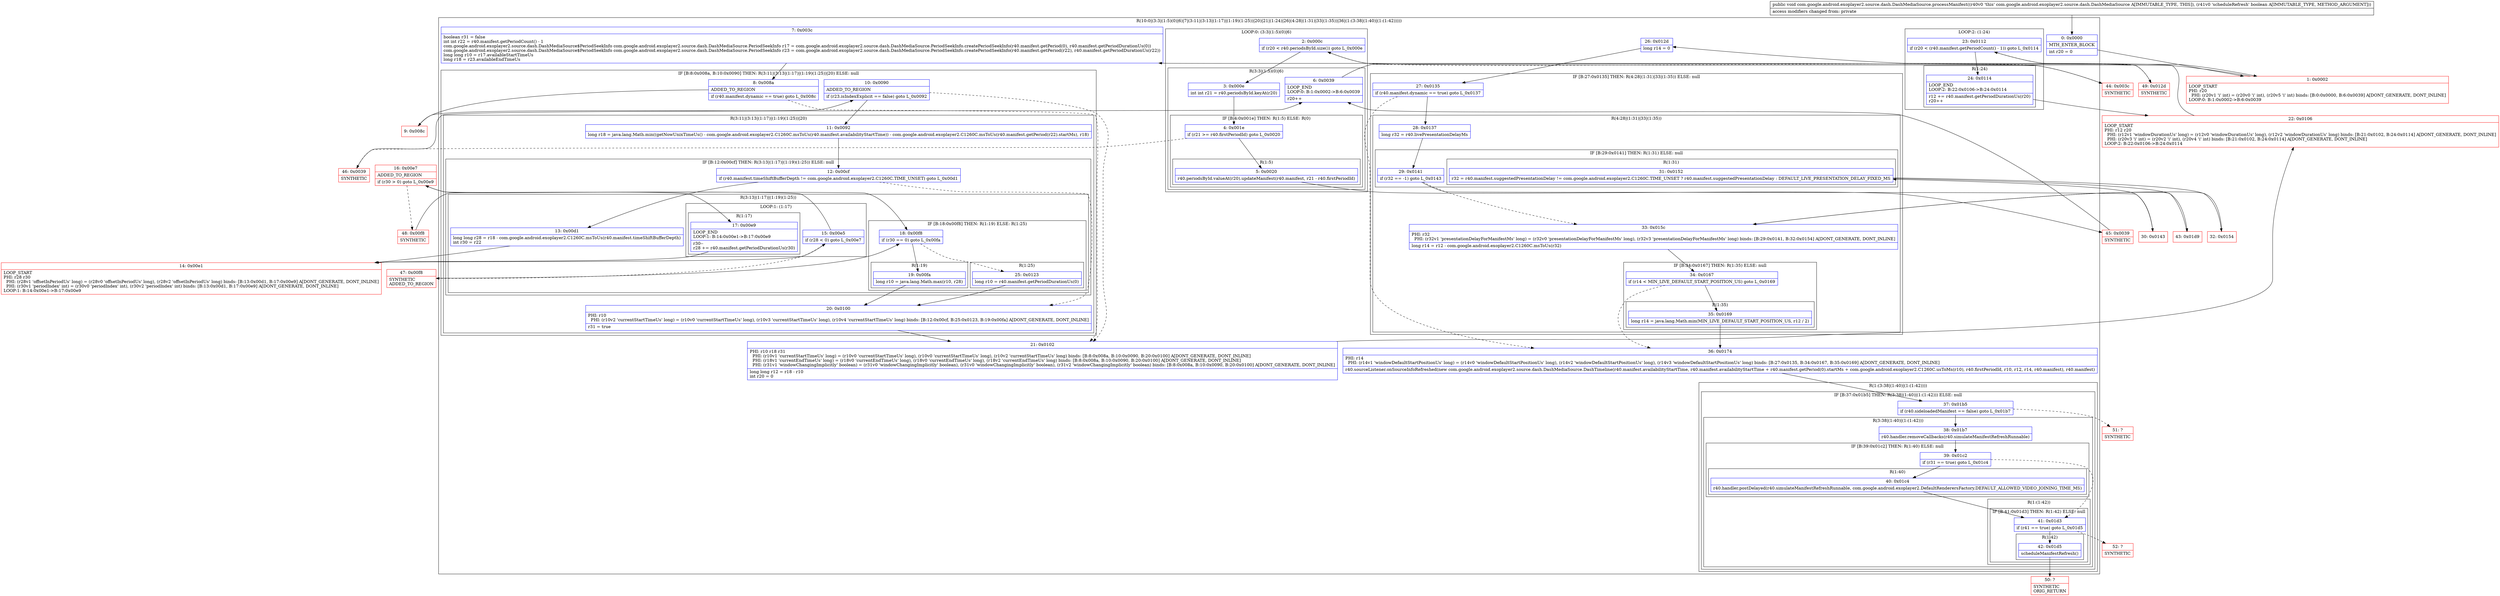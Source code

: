 digraph "CFG forcom.google.android.exoplayer2.source.dash.DashMediaSource.processManifest(Z)V" {
subgraph cluster_Region_458722847 {
label = "R(10:0|(3:3|(1:5)(0)|6)|7|(3:11|(3:13|(1:17)|(1:19)(1:25))|20)|21|(1:24)|26|(4:28|(1:31)|33|(1:35))|36|(1:(3:38|(1:40)|(1:(1:42)))))";
node [shape=record,color=blue];
Node_0 [shape=record,label="{0\:\ 0x0000|MTH_ENTER_BLOCK\l|int r20 = 0\l}"];
subgraph cluster_LoopRegion_536389309 {
label = "LOOP:0: (3:3|(1:5)(0)|6)";
node [shape=record,color=blue];
Node_2 [shape=record,label="{2\:\ 0x000c|if (r20 \< r40.periodsById.size()) goto L_0x000e\l}"];
subgraph cluster_Region_77979958 {
label = "R(3:3|(1:5)(0)|6)";
node [shape=record,color=blue];
Node_3 [shape=record,label="{3\:\ 0x000e|int int r21 = r40.periodsById.keyAt(r20)\l}"];
subgraph cluster_IfRegion_199573478 {
label = "IF [B:4:0x001e] THEN: R(1:5) ELSE: R(0)";
node [shape=record,color=blue];
Node_4 [shape=record,label="{4\:\ 0x001e|if (r21 \>= r40.firstPeriodId) goto L_0x0020\l}"];
subgraph cluster_Region_265999295 {
label = "R(1:5)";
node [shape=record,color=blue];
Node_5 [shape=record,label="{5\:\ 0x0020|r40.periodsById.valueAt(r20).updateManifest(r40.manifest, r21 \- r40.firstPeriodId)\l}"];
}
subgraph cluster_Region_797567737 {
label = "R(0)";
node [shape=record,color=blue];
}
}
Node_6 [shape=record,label="{6\:\ 0x0039|LOOP_END\lLOOP:0: B:1:0x0002\-\>B:6:0x0039\l|r20++\l}"];
}
}
Node_7 [shape=record,label="{7\:\ 0x003c|boolean r31 = false\lint int r22 = r40.manifest.getPeriodCount() \- 1\lcom.google.android.exoplayer2.source.dash.DashMediaSource$PeriodSeekInfo com.google.android.exoplayer2.source.dash.DashMediaSource.PeriodSeekInfo r17 = com.google.android.exoplayer2.source.dash.DashMediaSource.PeriodSeekInfo.createPeriodSeekInfo(r40.manifest.getPeriod(0), r40.manifest.getPeriodDurationUs(0))\lcom.google.android.exoplayer2.source.dash.DashMediaSource$PeriodSeekInfo com.google.android.exoplayer2.source.dash.DashMediaSource.PeriodSeekInfo r23 = com.google.android.exoplayer2.source.dash.DashMediaSource.PeriodSeekInfo.createPeriodSeekInfo(r40.manifest.getPeriod(r22), r40.manifest.getPeriodDurationUs(r22))\llong long r10 = r17.availableStartTimeUs\llong r18 = r23.availableEndTimeUs\l}"];
subgraph cluster_IfRegion_13930822 {
label = "IF [B:8:0x008a, B:10:0x0090] THEN: R(3:11|(3:13|(1:17)|(1:19)(1:25))|20) ELSE: null";
node [shape=record,color=blue];
Node_8 [shape=record,label="{8\:\ 0x008a|ADDED_TO_REGION\l|if (r40.manifest.dynamic == true) goto L_0x008c\l}"];
Node_10 [shape=record,label="{10\:\ 0x0090|ADDED_TO_REGION\l|if (r23.isIndexExplicit == false) goto L_0x0092\l}"];
subgraph cluster_Region_685413165 {
label = "R(3:11|(3:13|(1:17)|(1:19)(1:25))|20)";
node [shape=record,color=blue];
Node_11 [shape=record,label="{11\:\ 0x0092|long r18 = java.lang.Math.min((getNowUnixTimeUs() \- com.google.android.exoplayer2.C1260C.msToUs(r40.manifest.availabilityStartTime)) \- com.google.android.exoplayer2.C1260C.msToUs(r40.manifest.getPeriod(r22).startMs), r18)\l}"];
subgraph cluster_IfRegion_638900392 {
label = "IF [B:12:0x00cf] THEN: R(3:13|(1:17)|(1:19)(1:25)) ELSE: null";
node [shape=record,color=blue];
Node_12 [shape=record,label="{12\:\ 0x00cf|if (r40.manifest.timeShiftBufferDepth != com.google.android.exoplayer2.C1260C.TIME_UNSET) goto L_0x00d1\l}"];
subgraph cluster_Region_1506469611 {
label = "R(3:13|(1:17)|(1:19)(1:25))";
node [shape=record,color=blue];
Node_13 [shape=record,label="{13\:\ 0x00d1|long long r28 = r18 \- com.google.android.exoplayer2.C1260C.msToUs(r40.manifest.timeShiftBufferDepth)\lint r30 = r22\l}"];
subgraph cluster_LoopRegion_1929098101 {
label = "LOOP:1: (1:17)";
node [shape=record,color=blue];
Node_15 [shape=record,label="{15\:\ 0x00e5|if (r28 \< 0) goto L_0x00e7\l}"];
subgraph cluster_Region_481709848 {
label = "R(1:17)";
node [shape=record,color=blue];
Node_17 [shape=record,label="{17\:\ 0x00e9|LOOP_END\lLOOP:1: B:14:0x00e1\-\>B:17:0x00e9\l|r30\-\-\lr28 += r40.manifest.getPeriodDurationUs(r30)\l}"];
}
}
subgraph cluster_IfRegion_562159018 {
label = "IF [B:18:0x00f8] THEN: R(1:19) ELSE: R(1:25)";
node [shape=record,color=blue];
Node_18 [shape=record,label="{18\:\ 0x00f8|if (r30 == 0) goto L_0x00fa\l}"];
subgraph cluster_Region_1712482559 {
label = "R(1:19)";
node [shape=record,color=blue];
Node_19 [shape=record,label="{19\:\ 0x00fa|long r10 = java.lang.Math.max(r10, r28)\l}"];
}
subgraph cluster_Region_2095790474 {
label = "R(1:25)";
node [shape=record,color=blue];
Node_25 [shape=record,label="{25\:\ 0x0123|long r10 = r40.manifest.getPeriodDurationUs(0)\l}"];
}
}
}
}
Node_20 [shape=record,label="{20\:\ 0x0100|PHI: r10 \l  PHI: (r10v2 'currentStartTimeUs' long) = (r10v0 'currentStartTimeUs' long), (r10v3 'currentStartTimeUs' long), (r10v4 'currentStartTimeUs' long) binds: [B:12:0x00cf, B:25:0x0123, B:19:0x00fa] A[DONT_GENERATE, DONT_INLINE]\l|r31 = true\l}"];
}
}
Node_21 [shape=record,label="{21\:\ 0x0102|PHI: r10 r18 r31 \l  PHI: (r10v1 'currentStartTimeUs' long) = (r10v0 'currentStartTimeUs' long), (r10v0 'currentStartTimeUs' long), (r10v2 'currentStartTimeUs' long) binds: [B:8:0x008a, B:10:0x0090, B:20:0x0100] A[DONT_GENERATE, DONT_INLINE]\l  PHI: (r18v1 'currentEndTimeUs' long) = (r18v0 'currentEndTimeUs' long), (r18v0 'currentEndTimeUs' long), (r18v2 'currentEndTimeUs' long) binds: [B:8:0x008a, B:10:0x0090, B:20:0x0100] A[DONT_GENERATE, DONT_INLINE]\l  PHI: (r31v1 'windowChangingImplicitly' boolean) = (r31v0 'windowChangingImplicitly' boolean), (r31v0 'windowChangingImplicitly' boolean), (r31v2 'windowChangingImplicitly' boolean) binds: [B:8:0x008a, B:10:0x0090, B:20:0x0100] A[DONT_GENERATE, DONT_INLINE]\l|long long r12 = r18 \- r10\lint r20 = 0\l}"];
subgraph cluster_LoopRegion_473520831 {
label = "LOOP:2: (1:24)";
node [shape=record,color=blue];
Node_23 [shape=record,label="{23\:\ 0x0112|if (r20 \< (r40.manifest.getPeriodCount() \- 1)) goto L_0x0114\l}"];
subgraph cluster_Region_1751197544 {
label = "R(1:24)";
node [shape=record,color=blue];
Node_24 [shape=record,label="{24\:\ 0x0114|LOOP_END\lLOOP:2: B:22:0x0106\-\>B:24:0x0114\l|r12 += r40.manifest.getPeriodDurationUs(r20)\lr20++\l}"];
}
}
Node_26 [shape=record,label="{26\:\ 0x012d|long r14 = 0\l}"];
subgraph cluster_IfRegion_227745393 {
label = "IF [B:27:0x0135] THEN: R(4:28|(1:31)|33|(1:35)) ELSE: null";
node [shape=record,color=blue];
Node_27 [shape=record,label="{27\:\ 0x0135|if (r40.manifest.dynamic == true) goto L_0x0137\l}"];
subgraph cluster_Region_1276888451 {
label = "R(4:28|(1:31)|33|(1:35))";
node [shape=record,color=blue];
Node_28 [shape=record,label="{28\:\ 0x0137|long r32 = r40.livePresentationDelayMs\l}"];
subgraph cluster_IfRegion_1242306628 {
label = "IF [B:29:0x0141] THEN: R(1:31) ELSE: null";
node [shape=record,color=blue];
Node_29 [shape=record,label="{29\:\ 0x0141|if (r32 == \-1) goto L_0x0143\l}"];
subgraph cluster_Region_1873252825 {
label = "R(1:31)";
node [shape=record,color=blue];
Node_31 [shape=record,label="{31\:\ 0x0152|r32 = r40.manifest.suggestedPresentationDelay != com.google.android.exoplayer2.C1260C.TIME_UNSET ? r40.manifest.suggestedPresentationDelay : DEFAULT_LIVE_PRESENTATION_DELAY_FIXED_MS\l}"];
}
}
Node_33 [shape=record,label="{33\:\ 0x015c|PHI: r32 \l  PHI: (r32v1 'presentationDelayForManifestMs' long) = (r32v0 'presentationDelayForManifestMs' long), (r32v3 'presentationDelayForManifestMs' long) binds: [B:29:0x0141, B:32:0x0154] A[DONT_GENERATE, DONT_INLINE]\l|long r14 = r12 \- com.google.android.exoplayer2.C1260C.msToUs(r32)\l}"];
subgraph cluster_IfRegion_2105701431 {
label = "IF [B:34:0x0167] THEN: R(1:35) ELSE: null";
node [shape=record,color=blue];
Node_34 [shape=record,label="{34\:\ 0x0167|if (r14 \< MIN_LIVE_DEFAULT_START_POSITION_US) goto L_0x0169\l}"];
subgraph cluster_Region_1771672291 {
label = "R(1:35)";
node [shape=record,color=blue];
Node_35 [shape=record,label="{35\:\ 0x0169|long r14 = java.lang.Math.min(MIN_LIVE_DEFAULT_START_POSITION_US, r12 \/ 2)\l}"];
}
}
}
}
Node_36 [shape=record,label="{36\:\ 0x0174|PHI: r14 \l  PHI: (r14v1 'windowDefaultStartPositionUs' long) = (r14v0 'windowDefaultStartPositionUs' long), (r14v2 'windowDefaultStartPositionUs' long), (r14v3 'windowDefaultStartPositionUs' long) binds: [B:27:0x0135, B:34:0x0167, B:35:0x0169] A[DONT_GENERATE, DONT_INLINE]\l|r40.sourceListener.onSourceInfoRefreshed(new com.google.android.exoplayer2.source.dash.DashMediaSource.DashTimeline(r40.manifest.availabilityStartTime, r40.manifest.availabilityStartTime + r40.manifest.getPeriod(0).startMs + com.google.android.exoplayer2.C1260C.usToMs(r10), r40.firstPeriodId, r10, r12, r14, r40.manifest), r40.manifest)\l}"];
subgraph cluster_Region_2071520397 {
label = "R(1:(3:38|(1:40)|(1:(1:42))))";
node [shape=record,color=blue];
subgraph cluster_IfRegion_465966905 {
label = "IF [B:37:0x01b5] THEN: R(3:38|(1:40)|(1:(1:42))) ELSE: null";
node [shape=record,color=blue];
Node_37 [shape=record,label="{37\:\ 0x01b5|if (r40.sideloadedManifest == false) goto L_0x01b7\l}"];
subgraph cluster_Region_462904689 {
label = "R(3:38|(1:40)|(1:(1:42)))";
node [shape=record,color=blue];
Node_38 [shape=record,label="{38\:\ 0x01b7|r40.handler.removeCallbacks(r40.simulateManifestRefreshRunnable)\l}"];
subgraph cluster_IfRegion_1917650373 {
label = "IF [B:39:0x01c2] THEN: R(1:40) ELSE: null";
node [shape=record,color=blue];
Node_39 [shape=record,label="{39\:\ 0x01c2|if (r31 == true) goto L_0x01c4\l}"];
subgraph cluster_Region_249739492 {
label = "R(1:40)";
node [shape=record,color=blue];
Node_40 [shape=record,label="{40\:\ 0x01c4|r40.handler.postDelayed(r40.simulateManifestRefreshRunnable, com.google.android.exoplayer2.DefaultRenderersFactory.DEFAULT_ALLOWED_VIDEO_JOINING_TIME_MS)\l}"];
}
}
subgraph cluster_Region_839022905 {
label = "R(1:(1:42))";
node [shape=record,color=blue];
subgraph cluster_IfRegion_425123743 {
label = "IF [B:41:0x01d3] THEN: R(1:42) ELSE: null";
node [shape=record,color=blue];
Node_41 [shape=record,label="{41\:\ 0x01d3|if (r41 == true) goto L_0x01d5\l}"];
subgraph cluster_Region_940274961 {
label = "R(1:42)";
node [shape=record,color=blue];
Node_42 [shape=record,label="{42\:\ 0x01d5|scheduleManifestRefresh()\l}"];
}
}
}
}
}
}
}
Node_1 [shape=record,color=red,label="{1\:\ 0x0002|LOOP_START\lPHI: r20 \l  PHI: (r20v1 'i' int) = (r20v0 'i' int), (r20v5 'i' int) binds: [B:0:0x0000, B:6:0x0039] A[DONT_GENERATE, DONT_INLINE]\lLOOP:0: B:1:0x0002\-\>B:6:0x0039\l}"];
Node_9 [shape=record,color=red,label="{9\:\ 0x008c}"];
Node_14 [shape=record,color=red,label="{14\:\ 0x00e1|LOOP_START\lPHI: r28 r30 \l  PHI: (r28v1 'offsetInPeriodUs' long) = (r28v0 'offsetInPeriodUs' long), (r28v2 'offsetInPeriodUs' long) binds: [B:13:0x00d1, B:17:0x00e9] A[DONT_GENERATE, DONT_INLINE]\l  PHI: (r30v1 'periodIndex' int) = (r30v0 'periodIndex' int), (r30v2 'periodIndex' int) binds: [B:13:0x00d1, B:17:0x00e9] A[DONT_GENERATE, DONT_INLINE]\lLOOP:1: B:14:0x00e1\-\>B:17:0x00e9\l}"];
Node_16 [shape=record,color=red,label="{16\:\ 0x00e7|ADDED_TO_REGION\l|if (r30 \> 0) goto L_0x00e9\l}"];
Node_22 [shape=record,color=red,label="{22\:\ 0x0106|LOOP_START\lPHI: r12 r20 \l  PHI: (r12v1 'windowDurationUs' long) = (r12v0 'windowDurationUs' long), (r12v2 'windowDurationUs' long) binds: [B:21:0x0102, B:24:0x0114] A[DONT_GENERATE, DONT_INLINE]\l  PHI: (r20v3 'i' int) = (r20v2 'i' int), (r20v4 'i' int) binds: [B:21:0x0102, B:24:0x0114] A[DONT_GENERATE, DONT_INLINE]\lLOOP:2: B:22:0x0106\-\>B:24:0x0114\l}"];
Node_30 [shape=record,color=red,label="{30\:\ 0x0143}"];
Node_32 [shape=record,color=red,label="{32\:\ 0x0154}"];
Node_43 [shape=record,color=red,label="{43\:\ 0x01d9}"];
Node_44 [shape=record,color=red,label="{44\:\ 0x003c|SYNTHETIC\l}"];
Node_45 [shape=record,color=red,label="{45\:\ 0x0039|SYNTHETIC\l}"];
Node_46 [shape=record,color=red,label="{46\:\ 0x0039|SYNTHETIC\l}"];
Node_47 [shape=record,color=red,label="{47\:\ 0x00f8|SYNTHETIC\lADDED_TO_REGION\l}"];
Node_48 [shape=record,color=red,label="{48\:\ 0x00f8|SYNTHETIC\l}"];
Node_49 [shape=record,color=red,label="{49\:\ 0x012d|SYNTHETIC\l}"];
Node_50 [shape=record,color=red,label="{50\:\ ?|SYNTHETIC\lORIG_RETURN\l}"];
Node_51 [shape=record,color=red,label="{51\:\ ?|SYNTHETIC\l}"];
Node_52 [shape=record,color=red,label="{52\:\ ?|SYNTHETIC\l}"];
MethodNode[shape=record,label="{public void com.google.android.exoplayer2.source.dash.DashMediaSource.processManifest((r40v0 'this' com.google.android.exoplayer2.source.dash.DashMediaSource A[IMMUTABLE_TYPE, THIS]), (r41v0 'scheduleRefresh' boolean A[IMMUTABLE_TYPE, METHOD_ARGUMENT]))  | access modifiers changed from: private\l}"];
MethodNode -> Node_0;
Node_0 -> Node_1;
Node_2 -> Node_3;
Node_2 -> Node_44[style=dashed];
Node_3 -> Node_4;
Node_4 -> Node_5;
Node_4 -> Node_46[style=dashed];
Node_5 -> Node_45;
Node_6 -> Node_1;
Node_7 -> Node_8;
Node_8 -> Node_9;
Node_8 -> Node_21[style=dashed];
Node_10 -> Node_11;
Node_10 -> Node_21[style=dashed];
Node_11 -> Node_12;
Node_12 -> Node_13;
Node_12 -> Node_20[style=dashed];
Node_13 -> Node_14;
Node_15 -> Node_16;
Node_15 -> Node_47[style=dashed];
Node_17 -> Node_14;
Node_18 -> Node_19;
Node_18 -> Node_25[style=dashed];
Node_19 -> Node_20;
Node_25 -> Node_20;
Node_20 -> Node_21;
Node_21 -> Node_22;
Node_23 -> Node_24;
Node_23 -> Node_49[style=dashed];
Node_24 -> Node_22;
Node_26 -> Node_27;
Node_27 -> Node_28;
Node_27 -> Node_36[style=dashed];
Node_28 -> Node_29;
Node_29 -> Node_30;
Node_29 -> Node_33[style=dashed];
Node_31 -> Node_32;
Node_31 -> Node_43;
Node_33 -> Node_34;
Node_34 -> Node_35;
Node_34 -> Node_36[style=dashed];
Node_35 -> Node_36;
Node_36 -> Node_37;
Node_37 -> Node_38;
Node_37 -> Node_51[style=dashed];
Node_38 -> Node_39;
Node_39 -> Node_40;
Node_39 -> Node_41[style=dashed];
Node_40 -> Node_41;
Node_41 -> Node_42;
Node_41 -> Node_52[style=dashed];
Node_42 -> Node_50;
Node_1 -> Node_2;
Node_9 -> Node_10;
Node_14 -> Node_15;
Node_16 -> Node_17;
Node_16 -> Node_48[style=dashed];
Node_22 -> Node_23;
Node_30 -> Node_31;
Node_32 -> Node_33;
Node_43 -> Node_33;
Node_44 -> Node_7;
Node_45 -> Node_6;
Node_46 -> Node_6;
Node_47 -> Node_18;
Node_48 -> Node_18;
Node_49 -> Node_26;
}

